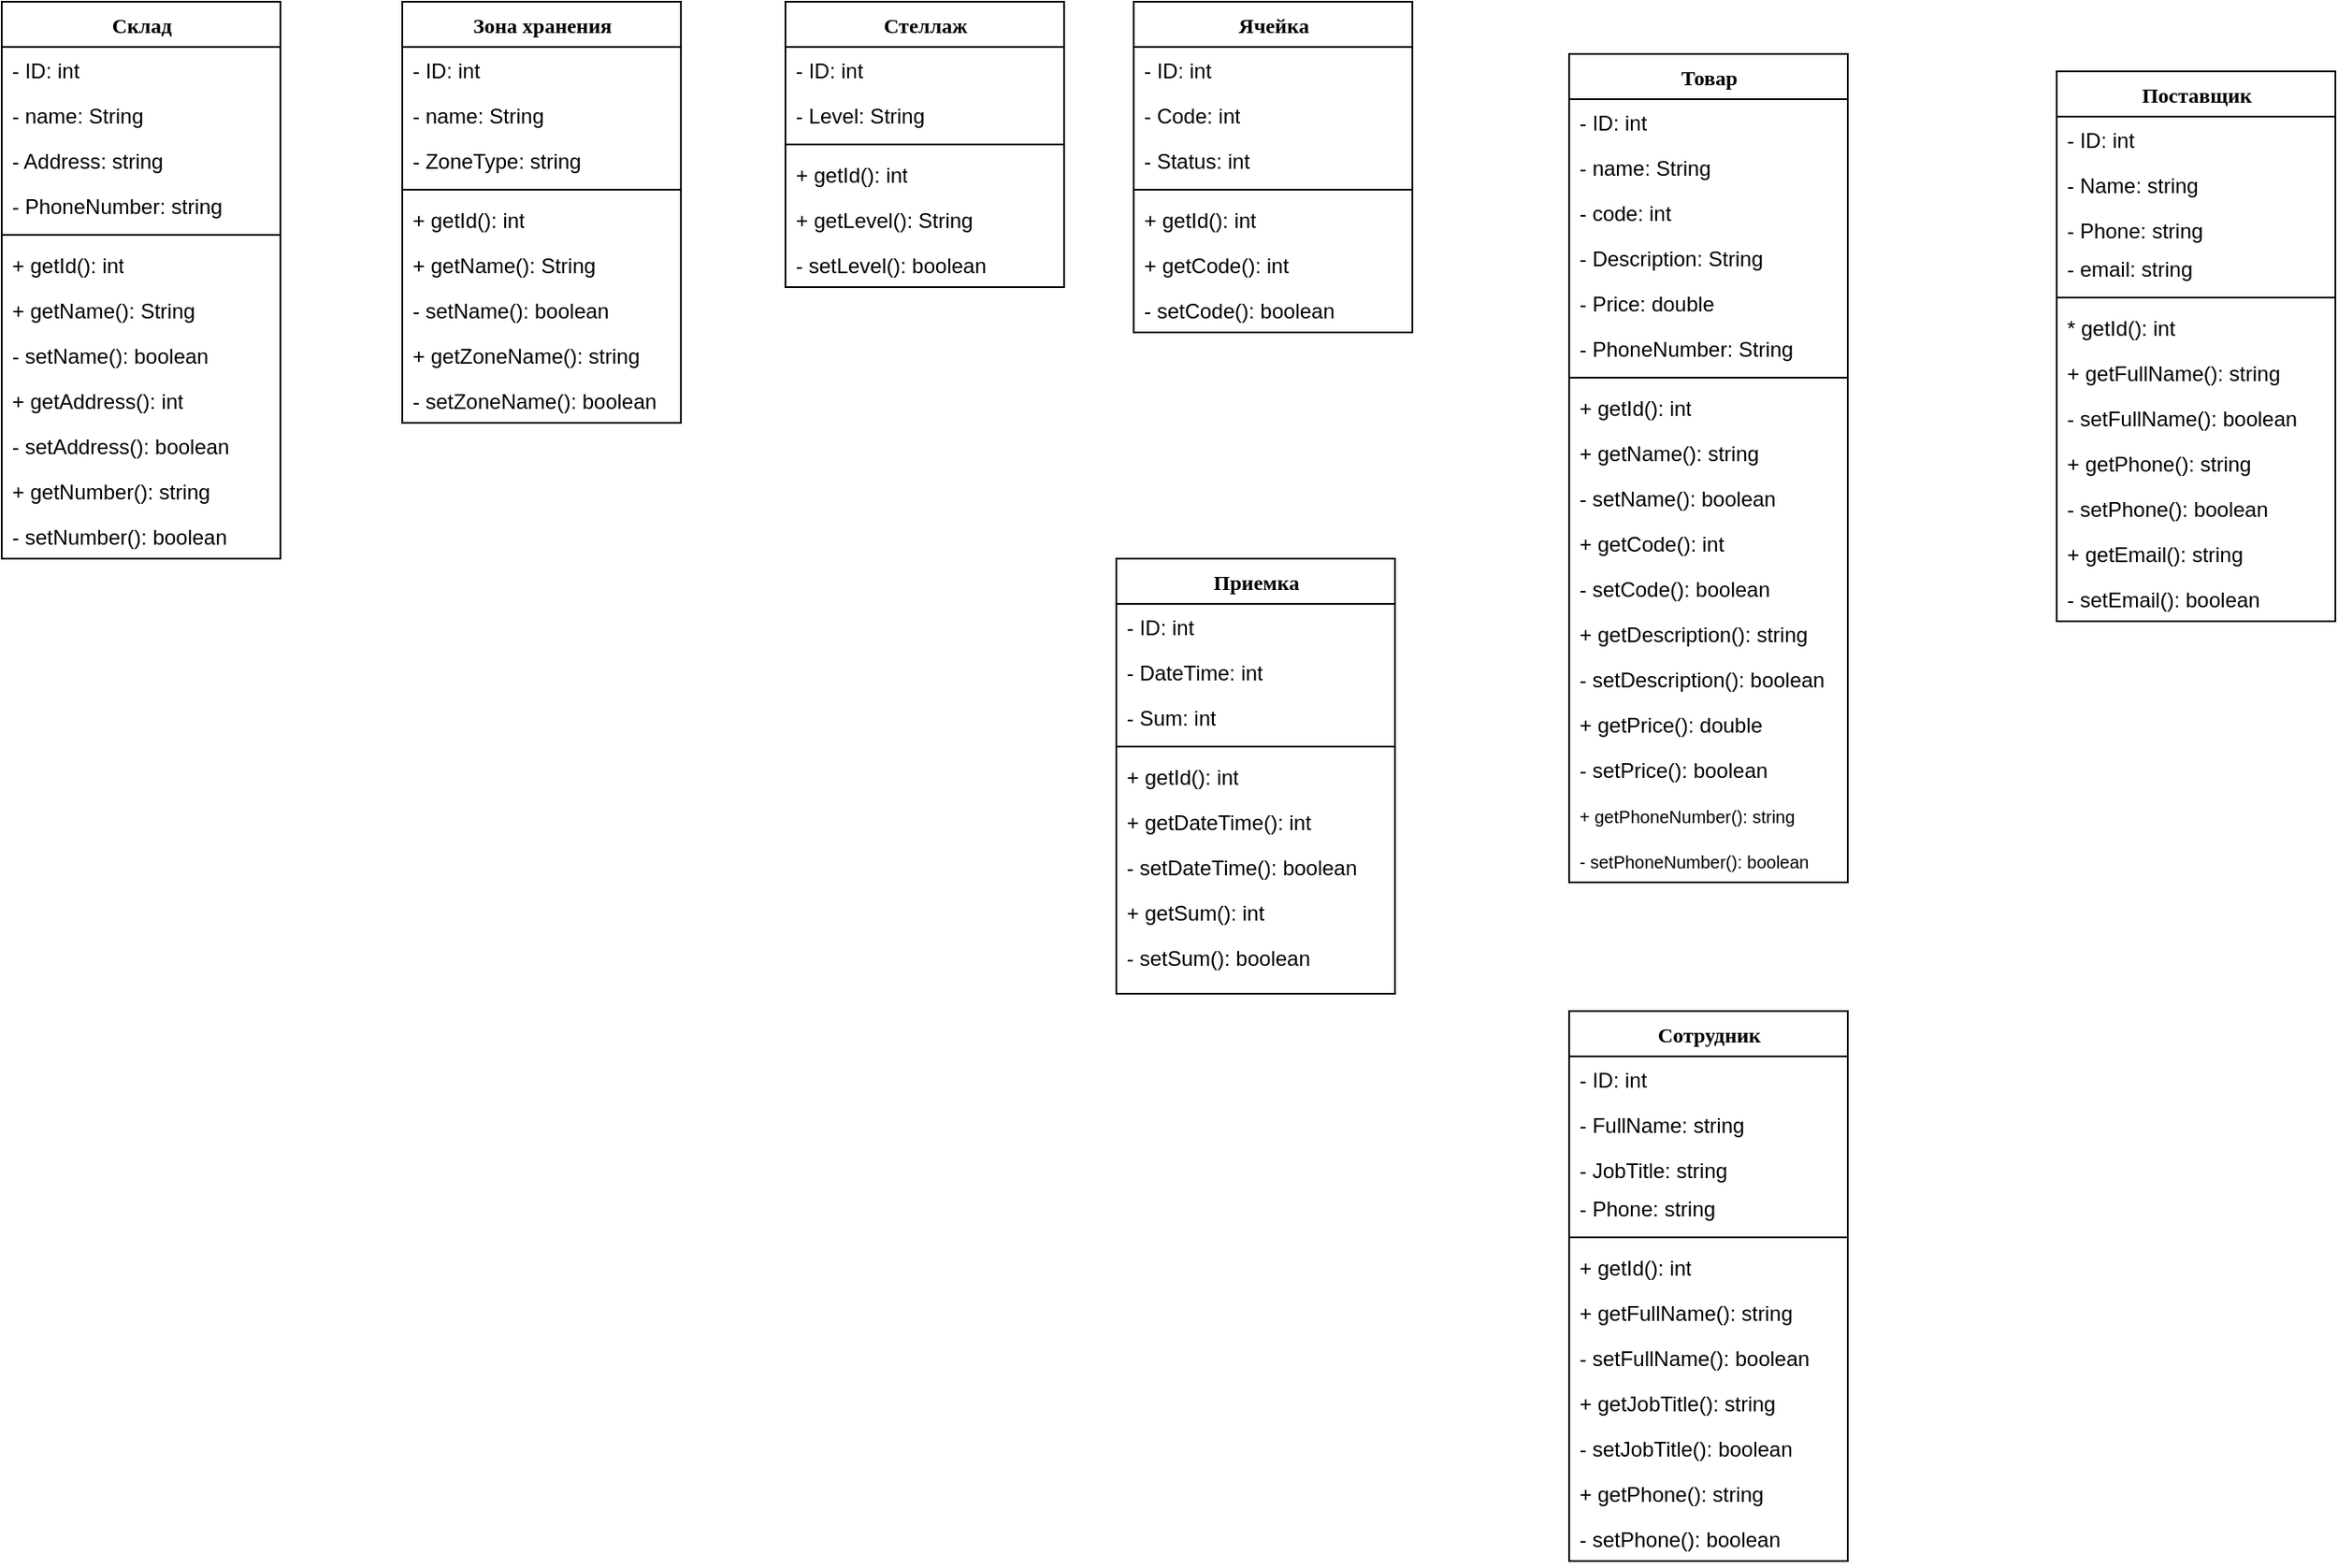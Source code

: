<mxfile version="26.2.15">
  <diagram name="Страница — 1" id="3ghYtr-XgIGCQJqOrIwb">
    <mxGraphModel dx="2253" dy="2018" grid="1" gridSize="10" guides="1" tooltips="1" connect="1" arrows="1" fold="1" page="1" pageScale="1" pageWidth="827" pageHeight="1169" math="0" shadow="0">
      <root>
        <mxCell id="0" />
        <mxCell id="1" parent="0" />
        <mxCell id="yNJMvUINN9gKa8gRCQvg-1" value="Склад" style="swimlane;html=1;fontStyle=1;align=center;verticalAlign=top;childLayout=stackLayout;horizontal=1;startSize=26;horizontalStack=0;resizeParent=1;resizeLast=0;collapsible=1;marginBottom=0;swimlaneFillColor=#ffffff;rounded=0;shadow=0;comic=0;labelBackgroundColor=none;strokeWidth=1;fillColor=none;fontFamily=Verdana;fontSize=12" parent="1" vertex="1">
          <mxGeometry x="-760" y="-280" width="160" height="320" as="geometry" />
        </mxCell>
        <mxCell id="yNJMvUINN9gKa8gRCQvg-2" value="- ID: int" style="text;html=1;strokeColor=none;fillColor=none;align=left;verticalAlign=top;spacingLeft=4;spacingRight=4;whiteSpace=wrap;overflow=hidden;rotatable=0;points=[[0,0.5],[1,0.5]];portConstraint=eastwest;" parent="yNJMvUINN9gKa8gRCQvg-1" vertex="1">
          <mxGeometry y="26" width="160" height="26" as="geometry" />
        </mxCell>
        <mxCell id="yNJMvUINN9gKa8gRCQvg-3" value="- name: String" style="text;html=1;strokeColor=none;fillColor=none;align=left;verticalAlign=top;spacingLeft=4;spacingRight=4;whiteSpace=wrap;overflow=hidden;rotatable=0;points=[[0,0.5],[1,0.5]];portConstraint=eastwest;" parent="yNJMvUINN9gKa8gRCQvg-1" vertex="1">
          <mxGeometry y="52" width="160" height="26" as="geometry" />
        </mxCell>
        <mxCell id="yNJMvUINN9gKa8gRCQvg-4" value="- Address: string" style="text;html=1;strokeColor=none;fillColor=none;align=left;verticalAlign=top;spacingLeft=4;spacingRight=4;whiteSpace=wrap;overflow=hidden;rotatable=0;points=[[0,0.5],[1,0.5]];portConstraint=eastwest;" parent="yNJMvUINN9gKa8gRCQvg-1" vertex="1">
          <mxGeometry y="78" width="160" height="26" as="geometry" />
        </mxCell>
        <mxCell id="yNJMvUINN9gKa8gRCQvg-5" value="- PhoneNumber: string" style="text;html=1;strokeColor=none;fillColor=none;align=left;verticalAlign=top;spacingLeft=4;spacingRight=4;whiteSpace=wrap;overflow=hidden;rotatable=0;points=[[0,0.5],[1,0.5]];portConstraint=eastwest;" parent="yNJMvUINN9gKa8gRCQvg-1" vertex="1">
          <mxGeometry y="104" width="160" height="26" as="geometry" />
        </mxCell>
        <mxCell id="yNJMvUINN9gKa8gRCQvg-6" value="" style="line;html=1;strokeWidth=1;fillColor=none;align=left;verticalAlign=middle;spacingTop=-1;spacingLeft=3;spacingRight=3;rotatable=0;labelPosition=right;points=[];portConstraint=eastwest;" parent="yNJMvUINN9gKa8gRCQvg-1" vertex="1">
          <mxGeometry y="130" width="160" height="8" as="geometry" />
        </mxCell>
        <mxCell id="yNJMvUINN9gKa8gRCQvg-7" value="+ getId(): int" style="text;html=1;strokeColor=none;fillColor=none;align=left;verticalAlign=top;spacingLeft=4;spacingRight=4;whiteSpace=wrap;overflow=hidden;rotatable=0;points=[[0,0.5],[1,0.5]];portConstraint=eastwest;" parent="yNJMvUINN9gKa8gRCQvg-1" vertex="1">
          <mxGeometry y="138" width="160" height="26" as="geometry" />
        </mxCell>
        <mxCell id="yNJMvUINN9gKa8gRCQvg-8" value="+ getName(): String" style="text;html=1;strokeColor=none;fillColor=none;align=left;verticalAlign=top;spacingLeft=4;spacingRight=4;whiteSpace=wrap;overflow=hidden;rotatable=0;points=[[0,0.5],[1,0.5]];portConstraint=eastwest;" parent="yNJMvUINN9gKa8gRCQvg-1" vertex="1">
          <mxGeometry y="164" width="160" height="26" as="geometry" />
        </mxCell>
        <mxCell id="yNJMvUINN9gKa8gRCQvg-9" value="- setName(): boolean" style="text;html=1;strokeColor=none;fillColor=none;align=left;verticalAlign=top;spacingLeft=4;spacingRight=4;whiteSpace=wrap;overflow=hidden;rotatable=0;points=[[0,0.5],[1,0.5]];portConstraint=eastwest;" parent="yNJMvUINN9gKa8gRCQvg-1" vertex="1">
          <mxGeometry y="190" width="160" height="26" as="geometry" />
        </mxCell>
        <mxCell id="yNJMvUINN9gKa8gRCQvg-10" value="+ getAddress&lt;span style=&quot;background-color: transparent; color: light-dark(rgb(0, 0, 0), rgb(255, 255, 255));&quot;&gt;(): int&lt;/span&gt;" style="text;html=1;strokeColor=none;fillColor=none;align=left;verticalAlign=top;spacingLeft=4;spacingRight=4;whiteSpace=wrap;overflow=hidden;rotatable=0;points=[[0,0.5],[1,0.5]];portConstraint=eastwest;" parent="yNJMvUINN9gKa8gRCQvg-1" vertex="1">
          <mxGeometry y="216" width="160" height="26" as="geometry" />
        </mxCell>
        <mxCell id="yNJMvUINN9gKa8gRCQvg-11" value="- setAddress(): boolean" style="text;html=1;strokeColor=none;fillColor=none;align=left;verticalAlign=top;spacingLeft=4;spacingRight=4;whiteSpace=wrap;overflow=hidden;rotatable=0;points=[[0,0.5],[1,0.5]];portConstraint=eastwest;" parent="yNJMvUINN9gKa8gRCQvg-1" vertex="1">
          <mxGeometry y="242" width="160" height="26" as="geometry" />
        </mxCell>
        <mxCell id="yNJMvUINN9gKa8gRCQvg-12" value="+ getNumber(): string&lt;span style=&quot;color: rgba(0, 0, 0, 0); font-family: monospace; font-size: 0px; text-wrap: nowrap;&quot;&gt;%3CmxGraphModel%3E%3Croot%3E%3CmxCell%20id%3D%220%22%2F%3E%3CmxCell%20id%3D%221%22%20parent%3D%220%22%2F%3E%3CmxCell%20id%3D%222%22%20value%3D%22%2B%20setCode()%3A%20boolean%22%20style%3D%22text%3Bhtml%3D1%3BstrokeColor%3Dnone%3BfillColor%3Dnone%3Balign%3Dleft%3BverticalAlign%3Dtop%3BspacingLeft%3D4%3BspacingRight%3D4%3BwhiteSpace%3Dwrap%3Boverflow%3Dhidden%3Brotatable%3D0%3Bpoints%3D%5B%5B0%2C0.5%5D%2C%5B1%2C0.5%5D%5D%3BportConstraint%3Deastwest%3B%22%20vertex%3D%221%22%20parent%3D%221%22%3E%3CmxGeometry%20x%3D%2290%22%20y%3D%22325%22%20width%3D%22160%22%20height%3D%2226%22%20as%3D%22geometry%22%2F%3E%3C%2FmxCell%3E%3C%2Froot%3E%3C%2FmxGraphModel%3E&lt;/span&gt;" style="text;html=1;strokeColor=none;fillColor=none;align=left;verticalAlign=top;spacingLeft=4;spacingRight=4;whiteSpace=wrap;overflow=hidden;rotatable=0;points=[[0,0.5],[1,0.5]];portConstraint=eastwest;" parent="yNJMvUINN9gKa8gRCQvg-1" vertex="1">
          <mxGeometry y="268" width="160" height="26" as="geometry" />
        </mxCell>
        <mxCell id="yNJMvUINN9gKa8gRCQvg-13" value="- setNumber&lt;span style=&quot;background-color: transparent; color: light-dark(rgb(0, 0, 0), rgb(255, 255, 255));&quot;&gt;(): boolean&lt;/span&gt;&lt;span style=&quot;background-color: transparent; text-wrap: nowrap; color: rgba(0, 0, 0, 0); font-family: monospace; font-size: 0px;&quot;&gt;%3CmxGraphModel%3E%3Croot%3E%3CmxCell%20id%3D%220%22%2F%3E%3CmxCell%20id%3D%221%22%20parent%3D%220%22%2F%3E%3CmxCell%20id%3D%222%22%20value%3D%22%2B%20setCode()%3A%20boolean%22%20style%3D%22text%3Bhtml%3D1%3BstrokeColor%3Dnone%3BfillColor%3Dnone%3Balign%3Dleft%3BverticalAlign%3Dtop%3BspacingLeft%3D4%3BspacingRight%3D4%3BwhiteSpace%3Dwrap%3Boverflow%3Dhidden%3Brotatable%3D0%3Bpoints%3D%5B%5B0%2C0.5%5D%2C%5B1%2C0.5%5D%5D%3BportConstraint%3Deastwest%3B%22%20vertex%3D%221%22%20parent%3D%221%22%3E%3CmxGeometry%20x%3D%2290%22%20y%3D%22325%22%20width%3D%22160%22%20height%3D%2226%22%20as%3D%22geometry%22%2F%3E%3C%2FmxCell%3E%3C%2Froot%3E%3C%2FmxGraphModel%3E&lt;/span&gt;" style="text;html=1;strokeColor=none;fillColor=none;align=left;verticalAlign=top;spacingLeft=4;spacingRight=4;whiteSpace=wrap;overflow=hidden;rotatable=0;points=[[0,0.5],[1,0.5]];portConstraint=eastwest;" parent="yNJMvUINN9gKa8gRCQvg-1" vertex="1">
          <mxGeometry y="294" width="160" height="26" as="geometry" />
        </mxCell>
        <mxCell id="yNJMvUINN9gKa8gRCQvg-15" value="Зона хранения" style="swimlane;html=1;fontStyle=1;align=center;verticalAlign=top;childLayout=stackLayout;horizontal=1;startSize=26;horizontalStack=0;resizeParent=1;resizeLast=0;collapsible=1;marginBottom=0;swimlaneFillColor=#ffffff;rounded=0;shadow=0;comic=0;labelBackgroundColor=none;strokeWidth=1;fillColor=none;fontFamily=Verdana;fontSize=12" parent="1" vertex="1">
          <mxGeometry x="-530" y="-280" width="160" height="242" as="geometry" />
        </mxCell>
        <mxCell id="yNJMvUINN9gKa8gRCQvg-16" value="- ID: int" style="text;html=1;strokeColor=none;fillColor=none;align=left;verticalAlign=top;spacingLeft=4;spacingRight=4;whiteSpace=wrap;overflow=hidden;rotatable=0;points=[[0,0.5],[1,0.5]];portConstraint=eastwest;" parent="yNJMvUINN9gKa8gRCQvg-15" vertex="1">
          <mxGeometry y="26" width="160" height="26" as="geometry" />
        </mxCell>
        <mxCell id="yNJMvUINN9gKa8gRCQvg-17" value="- name: String" style="text;html=1;strokeColor=none;fillColor=none;align=left;verticalAlign=top;spacingLeft=4;spacingRight=4;whiteSpace=wrap;overflow=hidden;rotatable=0;points=[[0,0.5],[1,0.5]];portConstraint=eastwest;" parent="yNJMvUINN9gKa8gRCQvg-15" vertex="1">
          <mxGeometry y="52" width="160" height="26" as="geometry" />
        </mxCell>
        <mxCell id="yNJMvUINN9gKa8gRCQvg-18" value="- ZoneType: string" style="text;html=1;strokeColor=none;fillColor=none;align=left;verticalAlign=top;spacingLeft=4;spacingRight=4;whiteSpace=wrap;overflow=hidden;rotatable=0;points=[[0,0.5],[1,0.5]];portConstraint=eastwest;" parent="yNJMvUINN9gKa8gRCQvg-15" vertex="1">
          <mxGeometry y="78" width="160" height="26" as="geometry" />
        </mxCell>
        <mxCell id="yNJMvUINN9gKa8gRCQvg-20" value="" style="line;html=1;strokeWidth=1;fillColor=none;align=left;verticalAlign=middle;spacingTop=-1;spacingLeft=3;spacingRight=3;rotatable=0;labelPosition=right;points=[];portConstraint=eastwest;" parent="yNJMvUINN9gKa8gRCQvg-15" vertex="1">
          <mxGeometry y="104" width="160" height="8" as="geometry" />
        </mxCell>
        <mxCell id="yNJMvUINN9gKa8gRCQvg-21" value="+ getId(): int" style="text;html=1;strokeColor=none;fillColor=none;align=left;verticalAlign=top;spacingLeft=4;spacingRight=4;whiteSpace=wrap;overflow=hidden;rotatable=0;points=[[0,0.5],[1,0.5]];portConstraint=eastwest;" parent="yNJMvUINN9gKa8gRCQvg-15" vertex="1">
          <mxGeometry y="112" width="160" height="26" as="geometry" />
        </mxCell>
        <mxCell id="yNJMvUINN9gKa8gRCQvg-22" value="+ getName(): String" style="text;html=1;strokeColor=none;fillColor=none;align=left;verticalAlign=top;spacingLeft=4;spacingRight=4;whiteSpace=wrap;overflow=hidden;rotatable=0;points=[[0,0.5],[1,0.5]];portConstraint=eastwest;" parent="yNJMvUINN9gKa8gRCQvg-15" vertex="1">
          <mxGeometry y="138" width="160" height="26" as="geometry" />
        </mxCell>
        <mxCell id="yNJMvUINN9gKa8gRCQvg-23" value="- setName(): boolean" style="text;html=1;strokeColor=none;fillColor=none;align=left;verticalAlign=top;spacingLeft=4;spacingRight=4;whiteSpace=wrap;overflow=hidden;rotatable=0;points=[[0,0.5],[1,0.5]];portConstraint=eastwest;" parent="yNJMvUINN9gKa8gRCQvg-15" vertex="1">
          <mxGeometry y="164" width="160" height="26" as="geometry" />
        </mxCell>
        <mxCell id="yNJMvUINN9gKa8gRCQvg-24" value="+ getZoneName&lt;span style=&quot;background-color: transparent; color: light-dark(rgb(0, 0, 0), rgb(255, 255, 255));&quot;&gt;(): string&lt;/span&gt;" style="text;html=1;strokeColor=none;fillColor=none;align=left;verticalAlign=top;spacingLeft=4;spacingRight=4;whiteSpace=wrap;overflow=hidden;rotatable=0;points=[[0,0.5],[1,0.5]];portConstraint=eastwest;" parent="yNJMvUINN9gKa8gRCQvg-15" vertex="1">
          <mxGeometry y="190" width="160" height="26" as="geometry" />
        </mxCell>
        <mxCell id="yNJMvUINN9gKa8gRCQvg-25" value="- setZoneName(): boolean" style="text;html=1;strokeColor=none;fillColor=none;align=left;verticalAlign=top;spacingLeft=4;spacingRight=4;whiteSpace=wrap;overflow=hidden;rotatable=0;points=[[0,0.5],[1,0.5]];portConstraint=eastwest;" parent="yNJMvUINN9gKa8gRCQvg-15" vertex="1">
          <mxGeometry y="216" width="160" height="26" as="geometry" />
        </mxCell>
        <mxCell id="yNJMvUINN9gKa8gRCQvg-28" value="Стеллаж" style="swimlane;html=1;fontStyle=1;align=center;verticalAlign=top;childLayout=stackLayout;horizontal=1;startSize=26;horizontalStack=0;resizeParent=1;resizeLast=0;collapsible=1;marginBottom=0;swimlaneFillColor=#ffffff;rounded=0;shadow=0;comic=0;labelBackgroundColor=none;strokeWidth=1;fillColor=none;fontFamily=Verdana;fontSize=12" parent="1" vertex="1">
          <mxGeometry x="-310" y="-280" width="160" height="164" as="geometry" />
        </mxCell>
        <mxCell id="yNJMvUINN9gKa8gRCQvg-29" value="- ID: int" style="text;html=1;strokeColor=none;fillColor=none;align=left;verticalAlign=top;spacingLeft=4;spacingRight=4;whiteSpace=wrap;overflow=hidden;rotatable=0;points=[[0,0.5],[1,0.5]];portConstraint=eastwest;" parent="yNJMvUINN9gKa8gRCQvg-28" vertex="1">
          <mxGeometry y="26" width="160" height="26" as="geometry" />
        </mxCell>
        <mxCell id="yNJMvUINN9gKa8gRCQvg-30" value="- Level: String" style="text;html=1;strokeColor=none;fillColor=none;align=left;verticalAlign=top;spacingLeft=4;spacingRight=4;whiteSpace=wrap;overflow=hidden;rotatable=0;points=[[0,0.5],[1,0.5]];portConstraint=eastwest;" parent="yNJMvUINN9gKa8gRCQvg-28" vertex="1">
          <mxGeometry y="52" width="160" height="26" as="geometry" />
        </mxCell>
        <mxCell id="yNJMvUINN9gKa8gRCQvg-33" value="" style="line;html=1;strokeWidth=1;fillColor=none;align=left;verticalAlign=middle;spacingTop=-1;spacingLeft=3;spacingRight=3;rotatable=0;labelPosition=right;points=[];portConstraint=eastwest;" parent="yNJMvUINN9gKa8gRCQvg-28" vertex="1">
          <mxGeometry y="78" width="160" height="8" as="geometry" />
        </mxCell>
        <mxCell id="yNJMvUINN9gKa8gRCQvg-34" value="+ getId(): int" style="text;html=1;strokeColor=none;fillColor=none;align=left;verticalAlign=top;spacingLeft=4;spacingRight=4;whiteSpace=wrap;overflow=hidden;rotatable=0;points=[[0,0.5],[1,0.5]];portConstraint=eastwest;" parent="yNJMvUINN9gKa8gRCQvg-28" vertex="1">
          <mxGeometry y="86" width="160" height="26" as="geometry" />
        </mxCell>
        <mxCell id="yNJMvUINN9gKa8gRCQvg-35" value="+ getLevel(): String" style="text;html=1;strokeColor=none;fillColor=none;align=left;verticalAlign=top;spacingLeft=4;spacingRight=4;whiteSpace=wrap;overflow=hidden;rotatable=0;points=[[0,0.5],[1,0.5]];portConstraint=eastwest;" parent="yNJMvUINN9gKa8gRCQvg-28" vertex="1">
          <mxGeometry y="112" width="160" height="26" as="geometry" />
        </mxCell>
        <mxCell id="yNJMvUINN9gKa8gRCQvg-36" value="- setLevel(): boolean" style="text;html=1;strokeColor=none;fillColor=none;align=left;verticalAlign=top;spacingLeft=4;spacingRight=4;whiteSpace=wrap;overflow=hidden;rotatable=0;points=[[0,0.5],[1,0.5]];portConstraint=eastwest;" parent="yNJMvUINN9gKa8gRCQvg-28" vertex="1">
          <mxGeometry y="138" width="160" height="26" as="geometry" />
        </mxCell>
        <mxCell id="yNJMvUINN9gKa8gRCQvg-41" value="Ячейка" style="swimlane;html=1;fontStyle=1;align=center;verticalAlign=top;childLayout=stackLayout;horizontal=1;startSize=26;horizontalStack=0;resizeParent=1;resizeLast=0;collapsible=1;marginBottom=0;swimlaneFillColor=#ffffff;rounded=0;shadow=0;comic=0;labelBackgroundColor=none;strokeWidth=1;fillColor=none;fontFamily=Verdana;fontSize=12" parent="1" vertex="1">
          <mxGeometry x="-110" y="-280" width="160" height="190" as="geometry" />
        </mxCell>
        <mxCell id="yNJMvUINN9gKa8gRCQvg-42" value="- ID: int" style="text;html=1;strokeColor=none;fillColor=none;align=left;verticalAlign=top;spacingLeft=4;spacingRight=4;whiteSpace=wrap;overflow=hidden;rotatable=0;points=[[0,0.5],[1,0.5]];portConstraint=eastwest;" parent="yNJMvUINN9gKa8gRCQvg-41" vertex="1">
          <mxGeometry y="26" width="160" height="26" as="geometry" />
        </mxCell>
        <mxCell id="yNJMvUINN9gKa8gRCQvg-43" value="- Code: int" style="text;html=1;strokeColor=none;fillColor=none;align=left;verticalAlign=top;spacingLeft=4;spacingRight=4;whiteSpace=wrap;overflow=hidden;rotatable=0;points=[[0,0.5],[1,0.5]];portConstraint=eastwest;" parent="yNJMvUINN9gKa8gRCQvg-41" vertex="1">
          <mxGeometry y="52" width="160" height="26" as="geometry" />
        </mxCell>
        <mxCell id="yNJMvUINN9gKa8gRCQvg-44" value="- Status: int" style="text;html=1;strokeColor=none;fillColor=none;align=left;verticalAlign=top;spacingLeft=4;spacingRight=4;whiteSpace=wrap;overflow=hidden;rotatable=0;points=[[0,0.5],[1,0.5]];portConstraint=eastwest;" parent="yNJMvUINN9gKa8gRCQvg-41" vertex="1">
          <mxGeometry y="78" width="160" height="26" as="geometry" />
        </mxCell>
        <mxCell id="yNJMvUINN9gKa8gRCQvg-46" value="" style="line;html=1;strokeWidth=1;fillColor=none;align=left;verticalAlign=middle;spacingTop=-1;spacingLeft=3;spacingRight=3;rotatable=0;labelPosition=right;points=[];portConstraint=eastwest;" parent="yNJMvUINN9gKa8gRCQvg-41" vertex="1">
          <mxGeometry y="104" width="160" height="8" as="geometry" />
        </mxCell>
        <mxCell id="yNJMvUINN9gKa8gRCQvg-47" value="+ getId(): int" style="text;html=1;strokeColor=none;fillColor=none;align=left;verticalAlign=top;spacingLeft=4;spacingRight=4;whiteSpace=wrap;overflow=hidden;rotatable=0;points=[[0,0.5],[1,0.5]];portConstraint=eastwest;" parent="yNJMvUINN9gKa8gRCQvg-41" vertex="1">
          <mxGeometry y="112" width="160" height="26" as="geometry" />
        </mxCell>
        <mxCell id="yNJMvUINN9gKa8gRCQvg-48" value="+ getCode(): int" style="text;html=1;strokeColor=none;fillColor=none;align=left;verticalAlign=top;spacingLeft=4;spacingRight=4;whiteSpace=wrap;overflow=hidden;rotatable=0;points=[[0,0.5],[1,0.5]];portConstraint=eastwest;" parent="yNJMvUINN9gKa8gRCQvg-41" vertex="1">
          <mxGeometry y="138" width="160" height="26" as="geometry" />
        </mxCell>
        <mxCell id="yNJMvUINN9gKa8gRCQvg-49" value="- setCode(): boolean" style="text;html=1;strokeColor=none;fillColor=none;align=left;verticalAlign=top;spacingLeft=4;spacingRight=4;whiteSpace=wrap;overflow=hidden;rotatable=0;points=[[0,0.5],[1,0.5]];portConstraint=eastwest;" parent="yNJMvUINN9gKa8gRCQvg-41" vertex="1">
          <mxGeometry y="164" width="160" height="26" as="geometry" />
        </mxCell>
        <mxCell id="yNJMvUINN9gKa8gRCQvg-54" value="Товар" style="swimlane;html=1;fontStyle=1;align=center;verticalAlign=top;childLayout=stackLayout;horizontal=1;startSize=26;horizontalStack=0;resizeParent=1;resizeLast=0;collapsible=1;marginBottom=0;swimlaneFillColor=#ffffff;rounded=0;shadow=0;comic=0;labelBackgroundColor=none;strokeWidth=1;fillColor=none;fontFamily=Verdana;fontSize=12" parent="1" vertex="1">
          <mxGeometry x="140" y="-250" width="160" height="476" as="geometry" />
        </mxCell>
        <mxCell id="yNJMvUINN9gKa8gRCQvg-55" value="- ID: int" style="text;html=1;strokeColor=none;fillColor=none;align=left;verticalAlign=top;spacingLeft=4;spacingRight=4;whiteSpace=wrap;overflow=hidden;rotatable=0;points=[[0,0.5],[1,0.5]];portConstraint=eastwest;" parent="yNJMvUINN9gKa8gRCQvg-54" vertex="1">
          <mxGeometry y="26" width="160" height="26" as="geometry" />
        </mxCell>
        <mxCell id="yNJMvUINN9gKa8gRCQvg-56" value="- name: String" style="text;html=1;strokeColor=none;fillColor=none;align=left;verticalAlign=top;spacingLeft=4;spacingRight=4;whiteSpace=wrap;overflow=hidden;rotatable=0;points=[[0,0.5],[1,0.5]];portConstraint=eastwest;" parent="yNJMvUINN9gKa8gRCQvg-54" vertex="1">
          <mxGeometry y="52" width="160" height="26" as="geometry" />
        </mxCell>
        <mxCell id="yNJMvUINN9gKa8gRCQvg-57" value="- code: int" style="text;html=1;strokeColor=none;fillColor=none;align=left;verticalAlign=top;spacingLeft=4;spacingRight=4;whiteSpace=wrap;overflow=hidden;rotatable=0;points=[[0,0.5],[1,0.5]];portConstraint=eastwest;" parent="yNJMvUINN9gKa8gRCQvg-54" vertex="1">
          <mxGeometry y="78" width="160" height="26" as="geometry" />
        </mxCell>
        <mxCell id="yNJMvUINN9gKa8gRCQvg-58" value="- Description: String" style="text;html=1;strokeColor=none;fillColor=none;align=left;verticalAlign=top;spacingLeft=4;spacingRight=4;whiteSpace=wrap;overflow=hidden;rotatable=0;points=[[0,0.5],[1,0.5]];portConstraint=eastwest;" parent="yNJMvUINN9gKa8gRCQvg-54" vertex="1">
          <mxGeometry y="104" width="160" height="26" as="geometry" />
        </mxCell>
        <mxCell id="yNJMvUINN9gKa8gRCQvg-60" value="- Price: double" style="text;html=1;strokeColor=none;fillColor=none;align=left;verticalAlign=top;spacingLeft=4;spacingRight=4;whiteSpace=wrap;overflow=hidden;rotatable=0;points=[[0,0.5],[1,0.5]];portConstraint=eastwest;" parent="yNJMvUINN9gKa8gRCQvg-54" vertex="1">
          <mxGeometry y="130" width="160" height="26" as="geometry" />
        </mxCell>
        <mxCell id="yNJMvUINN9gKa8gRCQvg-61" value="- PhoneNumber: String" style="text;html=1;strokeColor=none;fillColor=none;align=left;verticalAlign=top;spacingLeft=4;spacingRight=4;whiteSpace=wrap;overflow=hidden;rotatable=0;points=[[0,0.5],[1,0.5]];portConstraint=eastwest;" parent="yNJMvUINN9gKa8gRCQvg-54" vertex="1">
          <mxGeometry y="156" width="160" height="26" as="geometry" />
        </mxCell>
        <mxCell id="yNJMvUINN9gKa8gRCQvg-59" value="" style="line;html=1;strokeWidth=1;fillColor=none;align=left;verticalAlign=middle;spacingTop=-1;spacingLeft=3;spacingRight=3;rotatable=0;labelPosition=right;points=[];portConstraint=eastwest;" parent="yNJMvUINN9gKa8gRCQvg-54" vertex="1">
          <mxGeometry y="182" width="160" height="8" as="geometry" />
        </mxCell>
        <mxCell id="yNJMvUINN9gKa8gRCQvg-65" value="+ getId(): int&lt;span style=&quot;color: rgba(0, 0, 0, 0); font-family: monospace; font-size: 0px; text-wrap: nowrap;&quot;&gt;%3CmxGraphModel%3E%3Croot%3E%3CmxCell%20id%3D%220%22%2F%3E%3CmxCell%20id%3D%221%22%20parent%3D%220%22%2F%3E%3CmxCell%20id%3D%222%22%20value%3D%22%2B%20setCode()%3A%20boolean%22%20style%3D%22text%3Bhtml%3D1%3BstrokeColor%3Dnone%3BfillColor%3Dnone%3Balign%3Dleft%3BverticalAlign%3Dtop%3BspacingLeft%3D4%3BspacingRight%3D4%3BwhiteSpace%3Dwrap%3Boverflow%3Dhidden%3Brotatable%3D0%3Bpoints%3D%5B%5B0%2C0.5%5D%2C%5B1%2C0.5%5D%5D%3BportConstraint%3Deastwest%3B%22%20vertex%3D%221%22%20parent%3D%221%22%3E%3CmxGeometry%20x%3D%2290%22%20y%3D%22325%22%20width%3D%22160%22%20height%3D%2226%22%20as%3D%22geometry%22%2F%3E%3C%2FmxCell%3E%3C%2Froot%3E%3C%2FmxGraphModel%3E&lt;/span&gt;" style="text;html=1;strokeColor=none;fillColor=none;align=left;verticalAlign=top;spacingLeft=4;spacingRight=4;whiteSpace=wrap;overflow=hidden;rotatable=0;points=[[0,0.5],[1,0.5]];portConstraint=eastwest;" parent="yNJMvUINN9gKa8gRCQvg-54" vertex="1">
          <mxGeometry y="190" width="160" height="26" as="geometry" />
        </mxCell>
        <mxCell id="yNJMvUINN9gKa8gRCQvg-67" value="+ getName(): string&lt;span style=&quot;color: rgba(0, 0, 0, 0); font-family: monospace; font-size: 0px; text-wrap: nowrap;&quot;&gt;%3CmxGraphModel%3E%3Croot%3E%3CmxCell%20id%3D%220%22%2F%3E%3CmxCell%20id%3D%221%22%20parent%3D%220%22%2F%3E%3CmxCell%20id%3D%222%22%20value%3D%22%2B%20setCode()%3A%20boolean%22%20style%3D%22text%3Bhtml%3D1%3BstrokeColor%3Dnone%3BfillColor%3Dnone%3Balign%3Dleft%3BverticalAlign%3Dtop%3BspacingLeft%3D4%3BspacingRight%3D4%3BwhiteSpace%3Dwrap%3Boverflow%3Dhidden%3Brotatable%3D0%3Bpoints%3D%5B%5B0%2C0.5%5D%2C%5B1%2C0.5%5D%5D%3BportConstraint%3Deastwest%3B%22%20vertex%3D%221%22%20parent%3D%221%22%3E%3CmxGeometry%20x%3D%2290%22%20y%3D%22325%22%20width%3D%22160%22%20height%3D%2226%22%20as%3D%22geometry%22%2F%3E%3C%2FmxCell%3E%3C%2Froot%3E%3C%2FmxGraphModel%3E&lt;/span&gt;" style="text;html=1;strokeColor=none;fillColor=none;align=left;verticalAlign=top;spacingLeft=4;spacingRight=4;whiteSpace=wrap;overflow=hidden;rotatable=0;points=[[0,0.5],[1,0.5]];portConstraint=eastwest;" parent="yNJMvUINN9gKa8gRCQvg-54" vertex="1">
          <mxGeometry y="216" width="160" height="26" as="geometry" />
        </mxCell>
        <mxCell id="yNJMvUINN9gKa8gRCQvg-68" value="- setName(): boolean&lt;span style=&quot;color: rgba(0, 0, 0, 0); font-family: monospace; font-size: 0px; text-wrap: nowrap;&quot;&gt;%3CmxGraphModel%3E%3Croot%3E%3CmxCell%20id%3D%220%22%2F%3E%3CmxCell%20id%3D%221%22%20parent%3D%220%22%2F%3E%3CmxCell%20id%3D%222%22%20value%3D%22%2B%20setCode()%3A%20boolean%22%20style%3D%22text%3Bhtml%3D1%3BstrokeColor%3Dnone%3BfillColor%3Dnone%3Balign%3Dleft%3BverticalAlign%3Dtop%3BspacingLeft%3D4%3BspacingRight%3D4%3BwhiteSpace%3Dwrap%3Boverflow%3Dhidden%3Brotatable%3D0%3Bpoints%3D%5B%5B0%2C0.5%5D%2C%5B1%2C0.5%5D%5D%3BportConstraint%3Deastwest%3B%22%20vertex%3D%221%22%20parent%3D%221%22%3E%3CmxGeometry%20x%3D%2290%22%20y%3D%22325%22%20width%3D%22160%22%20height%3D%2226%22%20as%3D%22geometry%22%2F%3E%3C%2FmxCell%3E%3C%2Froot%3E%3C%2FmxGraphModel%3E&lt;/span&gt;" style="text;html=1;strokeColor=none;fillColor=none;align=left;verticalAlign=top;spacingLeft=4;spacingRight=4;whiteSpace=wrap;overflow=hidden;rotatable=0;points=[[0,0.5],[1,0.5]];portConstraint=eastwest;" parent="yNJMvUINN9gKa8gRCQvg-54" vertex="1">
          <mxGeometry y="242" width="160" height="26" as="geometry" />
        </mxCell>
        <mxCell id="yNJMvUINN9gKa8gRCQvg-69" value="+ getCode(): int&lt;span style=&quot;color: rgba(0, 0, 0, 0); font-family: monospace; font-size: 0px; text-wrap: nowrap;&quot;&gt;%3CmxGraphModel%3E%3Croot%3E%3CmxCell%20id%3D%220%22%2F%3E%3CmxCell%20id%3D%221%22%20parent%3D%220%22%2F%3E%3CmxCell%20id%3D%222%22%20value%3D%22%2B%20setCode()%3A%20boolean%22%20style%3D%22text%3Bhtml%3D1%3BstrokeColor%3Dnone%3BfillColor%3Dnone%3Balign%3Dleft%3BverticalAlign%3Dtop%3BspacingLeft%3D4%3BspacingRight%3D4%3BwhiteSpace%3Dwrap%3Boverflow%3Dhidden%3Brotatable%3D0%3Bpoints%3D%5B%5B0%2C0.5%5D%2C%5B1%2C0.5%5D%5D%3BportConstraint%3Deastwest%3B%22%20vertex%3D%221%22%20parent%3D%221%22%3E%3CmxGeometry%20x%3D%2290%22%20y%3D%22325%22%20width%3D%22160%22%20height%3D%2226%22%20as%3D%22geometry%22%2F%3E%3C%2FmxCell%3E%3C%2Froot%3E%3C%2FmxGraphModel%3E&lt;/span&gt;" style="text;html=1;strokeColor=none;fillColor=none;align=left;verticalAlign=top;spacingLeft=4;spacingRight=4;whiteSpace=wrap;overflow=hidden;rotatable=0;points=[[0,0.5],[1,0.5]];portConstraint=eastwest;" parent="yNJMvUINN9gKa8gRCQvg-54" vertex="1">
          <mxGeometry y="268" width="160" height="26" as="geometry" />
        </mxCell>
        <mxCell id="yNJMvUINN9gKa8gRCQvg-70" value="- setCode(): boolean&lt;span style=&quot;color: rgba(0, 0, 0, 0); font-family: monospace; font-size: 0px; text-wrap: nowrap;&quot;&gt;%3CmxGraphModel%3E%3Croot%3E%3CmxCell%20id%3D%220%22%2F%3E%3CmxCell%20id%3D%221%22%20parent%3D%220%22%2F%3E%3CmxCell%20id%3D%222%22%20value%3D%22%2B%20setCode()%3A%20boolean%22%20style%3D%22text%3Bhtml%3D1%3BstrokeColor%3Dnone%3BfillColor%3Dnone%3Balign%3Dleft%3BverticalAlign%3Dtop%3BspacingLeft%3D4%3BspacingRight%3D4%3BwhiteSpace%3Dwrap%3Boverflow%3Dhidden%3Brotatable%3D0%3Bpoints%3D%5B%5B0%2C0.5%5D%2C%5B1%2C0.5%5D%5D%3BportConstraint%3Deastwest%3B%22%20vertex%3D%221%22%20parent%3D%221%22%3E%3CmxGeometry%20x%3D%2290%22%20y%3D%22325%22%20width%3D%22160%22%20height%3D%2226%22%20as%3D%22geometry%22%2F%3E%3C%2FmxCell%3E%3C%2Froot%3E%3C%2FmxGraphModel%3E&lt;/span&gt;" style="text;html=1;strokeColor=none;fillColor=none;align=left;verticalAlign=top;spacingLeft=4;spacingRight=4;whiteSpace=wrap;overflow=hidden;rotatable=0;points=[[0,0.5],[1,0.5]];portConstraint=eastwest;" parent="yNJMvUINN9gKa8gRCQvg-54" vertex="1">
          <mxGeometry y="294" width="160" height="26" as="geometry" />
        </mxCell>
        <mxCell id="yNJMvUINN9gKa8gRCQvg-71" value="+ getDescription(): string&lt;span style=&quot;color: rgba(0, 0, 0, 0); font-family: monospace; font-size: 0px; text-wrap: nowrap;&quot;&gt;%3CmxGraphModel%3E%3Croot%3E%3CmxCell%20id%3D%220%22%2F%3E%3CmxCell%20id%3D%221%22%20parent%3D%220%22%2F%3E%3CmxCell%20id%3D%222%22%20value%3D%22%2B%20setCode()%3A%20boolean%22%20style%3D%22text%3Bhtml%3D1%3BstrokeColor%3Dnone%3BfillColor%3Dnone%3Balign%3Dleft%3BverticalAlign%3Dtop%3BspacingLeft%3D4%3BspacingRight%3D4%3BwhiteSpace%3Dwrap%3Boverflow%3Dhidden%3Brotatable%3D0%3Bpoints%3D%5B%5B0%2C0.5%5D%2C%5B1%2C0.5%5D%5D%3BportConstraint%3Deastwest%3B%22%20vertex%3D%221%22%20parent%3D%221%22%3E%3CmxGeometry%20x%3D%2290%22%20y%3D%22325%22%20width%3D%22160%22%20height%3D%2226%22%20as%3D%22geometry%22%2F%3E%3C%2FmxCell%3E%3C%2Froot%3E%3C%2FmxGraphModel%3E&lt;/span&gt;" style="text;html=1;strokeColor=none;fillColor=none;align=left;verticalAlign=top;spacingLeft=4;spacingRight=4;whiteSpace=wrap;overflow=hidden;rotatable=0;points=[[0,0.5],[1,0.5]];portConstraint=eastwest;" parent="yNJMvUINN9gKa8gRCQvg-54" vertex="1">
          <mxGeometry y="320" width="160" height="26" as="geometry" />
        </mxCell>
        <mxCell id="yNJMvUINN9gKa8gRCQvg-72" value="- setDescription(): boolean&lt;span style=&quot;color: rgba(0, 0, 0, 0); font-family: monospace; font-size: 0px; text-wrap: nowrap;&quot;&gt;%3CmxGraphModel%3E%3Croot%3E%3CmxCell%20id%3D%220%22%2F%3E%3CmxCell%20id%3D%221%22%20parent%3D%220%22%2F%3E%3CmxCell%20id%3D%222%22%20value%3D%22%2B%20setCode()%3A%20boolean%22%20style%3D%22text%3Bhtml%3D1%3BstrokeColor%3Dnone%3BfillColor%3Dnone%3Balign%3Dleft%3BverticalAlign%3Dtop%3BspacingLeft%3D4%3BspacingRight%3D4%3BwhiteSpace%3Dwrap%3Boverflow%3Dhidden%3Brotatable%3D0%3Bpoints%3D%5B%5B0%2C0.5%5D%2C%5B1%2C0.5%5D%5D%3BportConstraint%3Deastwest%3B%22%20vertex%3D%221%22%20parent%3D%221%22%3E%3CmxGeometry%20x%3D%2290%22%20y%3D%22325%22%20width%3D%22160%22%20height%3D%2226%22%20as%3D%22geometry%22%2F%3E%3C%2FmxCell%3E%3C%2Froot%3E%3C%2FmxGraphModel%3E&lt;/span&gt;" style="text;html=1;strokeColor=none;fillColor=none;align=left;verticalAlign=top;spacingLeft=4;spacingRight=4;whiteSpace=wrap;overflow=hidden;rotatable=0;points=[[0,0.5],[1,0.5]];portConstraint=eastwest;" parent="yNJMvUINN9gKa8gRCQvg-54" vertex="1">
          <mxGeometry y="346" width="160" height="26" as="geometry" />
        </mxCell>
        <mxCell id="yNJMvUINN9gKa8gRCQvg-73" value="+ getPrice(): double&lt;span style=&quot;color: rgba(0, 0, 0, 0); font-family: monospace; font-size: 0px; text-wrap: nowrap;&quot;&gt;%3CmxGraphModel%3E%3Croot%3E%3CmxCell%20id%3D%220%22%2F%3E%3CmxCell%20id%3D%221%22%20parent%3D%220%22%2F%3E%3CmxCell%20id%3D%222%22%20value%3D%22%2B%20setCode()%3A%20boolean%22%20style%3D%22text%3Bhtml%3D1%3BstrokeColor%3Dnone%3BfillColor%3Dnone%3Balign%3Dleft%3BverticalAlign%3Dtop%3BspacingLeft%3D4%3BspacingRight%3D4%3BwhiteSpace%3Dwrap%3Boverflow%3Dhidden%3Brotatable%3D0%3Bpoints%3D%5B%5B0%2C0.5%5D%2C%5B1%2C0.5%5D%5D%3BportConstraint%3Deastwest%3B%22%20vertex%3D%221%22%20parent%3D%221%22%3E%3CmxGeometry%20x%3D%2290%22%20y%3D%22325%22%20width%3D%22160%22%20height%3D%2226%22%20as%3D%22geometry%22%2F%3E%3C%2FmxCell%3E%3C%2Froot%3E%3C%2FmxGraphModel%3E&lt;/span&gt;" style="text;html=1;strokeColor=none;fillColor=none;align=left;verticalAlign=top;spacingLeft=4;spacingRight=4;whiteSpace=wrap;overflow=hidden;rotatable=0;points=[[0,0.5],[1,0.5]];portConstraint=eastwest;" parent="yNJMvUINN9gKa8gRCQvg-54" vertex="1">
          <mxGeometry y="372" width="160" height="26" as="geometry" />
        </mxCell>
        <mxCell id="yNJMvUINN9gKa8gRCQvg-74" value="- setPrice(): boolean&lt;span style=&quot;color: rgba(0, 0, 0, 0); font-family: monospace; font-size: 0px; text-wrap: nowrap;&quot;&gt;%3CmxGraphModel%3E%3Croot%3E%3CmxCell%20id%3D%220%22%2F%3E%3CmxCell%20id%3D%221%22%20parent%3D%220%22%2F%3E%3CmxCell%20id%3D%222%22%20value%3D%22%2B%20setCode()%3A%20boolean%22%20style%3D%22text%3Bhtml%3D1%3BstrokeColor%3Dnone%3BfillColor%3Dnone%3Balign%3Dleft%3BverticalAlign%3Dtop%3BspacingLeft%3D4%3BspacingRight%3D4%3BwhiteSpace%3Dwrap%3Boverflow%3Dhidden%3Brotatable%3D0%3Bpoints%3D%5B%5B0%2C0.5%5D%2C%5B1%2C0.5%5D%5D%3BportConstraint%3Deastwest%3B%22%20vertex%3D%221%22%20parent%3D%221%22%3E%3CmxGeometry%20x%3D%2290%22%20y%3D%22325%22%20width%3D%22160%22%20height%3D%2226%22%20as%3D%22geometry%22%2F%3E%3C%2FmxCell%3E%3C%2Froot%3E%3C%2FmxGraphModel%3E&lt;/span&gt;" style="text;html=1;strokeColor=none;fillColor=none;align=left;verticalAlign=top;spacingLeft=4;spacingRight=4;whiteSpace=wrap;overflow=hidden;rotatable=0;points=[[0,0.5],[1,0.5]];portConstraint=eastwest;" parent="yNJMvUINN9gKa8gRCQvg-54" vertex="1">
          <mxGeometry y="398" width="160" height="26" as="geometry" />
        </mxCell>
        <mxCell id="yNJMvUINN9gKa8gRCQvg-75" value="&lt;font style=&quot;font-size: 10px;&quot;&gt;+ getPhoneNumber(): string&lt;/font&gt;&lt;div&gt;&lt;font style=&quot;font-size: 10px;&quot;&gt;&lt;span style=&quot;color: rgba(0, 0, 0, 0); font-family: monospace; text-wrap: nowrap;&quot;&gt;raphModel%3E%3Croot%3E%3CmxCell%20id%3D%220%22%2F%3E%3CmxCell%20id%3D%221%22%20parent%3D%220%22%2F%3E%3CmxCell%20id%3D%222%22%20value%3D%22%2B%20setCode()%3A%20boolean%22%20style%3D%22text%3Bhtml%3D1%3BstrokeColor%3Dnone%3BfillColor%3Dnone%3Balign%3Dleft%3BverticalAlign%3Dtop%3BspacingLeft%3D4%3BspacingRight%3D4%3BwhiteSpace%3Dwrap%3Boverflow%3Dhidden%3Brotatable%3D0%3Bpoints%3D%5B%5B0%2C0.5%5D%2C%5B1%2C0.5%5D%5D%3BportConstraint%3Deastwest%3B%22%20vertex%3D%221%22%20parent%3D%221%22%3E%3CmxGeometry%20x%3D%2290%22%20y%3D%22325%22%20width%3D%22160%22%20height%3D%2226%22%20as%3D%22geometry%22%2F%3E%3C%2FmxCell%3E%3C%2Froot%3E%3C%2FmxGraphModel%3E&lt;/span&gt;&lt;/font&gt;&lt;/div&gt;" style="text;html=1;strokeColor=none;fillColor=none;align=left;verticalAlign=top;spacingLeft=4;spacingRight=4;whiteSpace=wrap;overflow=hidden;rotatable=0;points=[[0,0.5],[1,0.5]];portConstraint=eastwest;" parent="yNJMvUINN9gKa8gRCQvg-54" vertex="1">
          <mxGeometry y="424" width="160" height="26" as="geometry" />
        </mxCell>
        <mxCell id="yNJMvUINN9gKa8gRCQvg-77" value="&lt;font style=&quot;font-size: 10px;&quot;&gt;- setPhoneNumber(): boolean&lt;/font&gt;&lt;div&gt;&lt;font style=&quot;font-size: 10px;&quot;&gt;&lt;span style=&quot;color: rgba(0, 0, 0, 0); font-family: monospace; text-wrap: nowrap;&quot;&gt;raphModel%3E%3Croot%3E%3CmxCell%20id%3D%220%22%2F%3E%3CmxCell%20id%3D%221%22%20parent%3D%220%22%2F%3E%3CmxCell%20id%3D%222%22%20value%3D%22%2B%20setCode()%3A%20boolean%22%20style%3D%22text%3Bhtml%3D1%3BstrokeColor%3Dnone%3BfillColor%3Dnone%3Balign%3Dleft%3BverticalAlign%3Dtop%3BspacingLeft%3D4%3BspacingRight%3D4%3BwhiteSpace%3Dwrap%3Boverflow%3Dhidden%3Brotatable%3D0%3Bpoints%3D%5B%5B0%2C0.5%5D%2C%5B1%2C0.5%5D%5D%3BportConstraint%3Deastwest%3B%22%20vertex%3D%221%22%20parent%3D%221%22%3E%3CmxGeometry%20x%3D%2290%22%20y%3D%22325%22%20width%3D%22160%22%20height%3D%2226%22%20as%3D%22geometry%22%2F%3E%3C%2FmxCell%3E%3C%2Froot%3E%3C%2FmxGraphModel%3E&lt;/span&gt;&lt;/font&gt;&lt;/div&gt;" style="text;html=1;strokeColor=none;fillColor=none;align=left;verticalAlign=top;spacingLeft=4;spacingRight=4;whiteSpace=wrap;overflow=hidden;rotatable=0;points=[[0,0.5],[1,0.5]];portConstraint=eastwest;" parent="yNJMvUINN9gKa8gRCQvg-54" vertex="1">
          <mxGeometry y="450" width="160" height="26" as="geometry" />
        </mxCell>
        <mxCell id="yNJMvUINN9gKa8gRCQvg-80" value="Приемка" style="swimlane;html=1;fontStyle=1;align=center;verticalAlign=top;childLayout=stackLayout;horizontal=1;startSize=26;horizontalStack=0;resizeParent=1;resizeLast=0;collapsible=1;marginBottom=0;swimlaneFillColor=#ffffff;rounded=0;shadow=0;comic=0;labelBackgroundColor=none;strokeWidth=1;fillColor=none;fontFamily=Verdana;fontSize=12" parent="1" vertex="1">
          <mxGeometry x="-120" y="40" width="160" height="250" as="geometry" />
        </mxCell>
        <mxCell id="yNJMvUINN9gKa8gRCQvg-81" value="- ID: int" style="text;html=1;strokeColor=none;fillColor=none;align=left;verticalAlign=top;spacingLeft=4;spacingRight=4;whiteSpace=wrap;overflow=hidden;rotatable=0;points=[[0,0.5],[1,0.5]];portConstraint=eastwest;" parent="yNJMvUINN9gKa8gRCQvg-80" vertex="1">
          <mxGeometry y="26" width="160" height="26" as="geometry" />
        </mxCell>
        <mxCell id="yNJMvUINN9gKa8gRCQvg-82" value="- DateTime: int" style="text;html=1;strokeColor=none;fillColor=none;align=left;verticalAlign=top;spacingLeft=4;spacingRight=4;whiteSpace=wrap;overflow=hidden;rotatable=0;points=[[0,0.5],[1,0.5]];portConstraint=eastwest;" parent="yNJMvUINN9gKa8gRCQvg-80" vertex="1">
          <mxGeometry y="52" width="160" height="26" as="geometry" />
        </mxCell>
        <mxCell id="yNJMvUINN9gKa8gRCQvg-83" value="- Sum: int" style="text;html=1;strokeColor=none;fillColor=none;align=left;verticalAlign=top;spacingLeft=4;spacingRight=4;whiteSpace=wrap;overflow=hidden;rotatable=0;points=[[0,0.5],[1,0.5]];portConstraint=eastwest;" parent="yNJMvUINN9gKa8gRCQvg-80" vertex="1">
          <mxGeometry y="78" width="160" height="26" as="geometry" />
        </mxCell>
        <mxCell id="yNJMvUINN9gKa8gRCQvg-84" value="" style="line;html=1;strokeWidth=1;fillColor=none;align=left;verticalAlign=middle;spacingTop=-1;spacingLeft=3;spacingRight=3;rotatable=0;labelPosition=right;points=[];portConstraint=eastwest;" parent="yNJMvUINN9gKa8gRCQvg-80" vertex="1">
          <mxGeometry y="104" width="160" height="8" as="geometry" />
        </mxCell>
        <mxCell id="yNJMvUINN9gKa8gRCQvg-85" value="+ getId(): int" style="text;html=1;strokeColor=none;fillColor=none;align=left;verticalAlign=top;spacingLeft=4;spacingRight=4;whiteSpace=wrap;overflow=hidden;rotatable=0;points=[[0,0.5],[1,0.5]];portConstraint=eastwest;" parent="yNJMvUINN9gKa8gRCQvg-80" vertex="1">
          <mxGeometry y="112" width="160" height="26" as="geometry" />
        </mxCell>
        <mxCell id="yNJMvUINN9gKa8gRCQvg-86" value="+ getDateTime(): int" style="text;html=1;strokeColor=none;fillColor=none;align=left;verticalAlign=top;spacingLeft=4;spacingRight=4;whiteSpace=wrap;overflow=hidden;rotatable=0;points=[[0,0.5],[1,0.5]];portConstraint=eastwest;" parent="yNJMvUINN9gKa8gRCQvg-80" vertex="1">
          <mxGeometry y="138" width="160" height="26" as="geometry" />
        </mxCell>
        <mxCell id="yNJMvUINN9gKa8gRCQvg-87" value="- setDateTime(): boolean" style="text;html=1;strokeColor=none;fillColor=none;align=left;verticalAlign=top;spacingLeft=4;spacingRight=4;whiteSpace=wrap;overflow=hidden;rotatable=0;points=[[0,0.5],[1,0.5]];portConstraint=eastwest;" parent="yNJMvUINN9gKa8gRCQvg-80" vertex="1">
          <mxGeometry y="164" width="160" height="26" as="geometry" />
        </mxCell>
        <mxCell id="yNJMvUINN9gKa8gRCQvg-88" value="+ getSum(): int" style="text;html=1;strokeColor=none;fillColor=none;align=left;verticalAlign=top;spacingLeft=4;spacingRight=4;whiteSpace=wrap;overflow=hidden;rotatable=0;points=[[0,0.5],[1,0.5]];portConstraint=eastwest;" parent="yNJMvUINN9gKa8gRCQvg-80" vertex="1">
          <mxGeometry y="190" width="160" height="26" as="geometry" />
        </mxCell>
        <mxCell id="yNJMvUINN9gKa8gRCQvg-89" value="- setSum(): boolean" style="text;html=1;strokeColor=none;fillColor=none;align=left;verticalAlign=top;spacingLeft=4;spacingRight=4;whiteSpace=wrap;overflow=hidden;rotatable=0;points=[[0,0.5],[1,0.5]];portConstraint=eastwest;" parent="yNJMvUINN9gKa8gRCQvg-80" vertex="1">
          <mxGeometry y="216" width="160" height="26" as="geometry" />
        </mxCell>
        <mxCell id="yNJMvUINN9gKa8gRCQvg-90" value="Сотрудник" style="swimlane;html=1;fontStyle=1;align=center;verticalAlign=top;childLayout=stackLayout;horizontal=1;startSize=26;horizontalStack=0;resizeParent=1;resizeLast=0;collapsible=1;marginBottom=0;swimlaneFillColor=#ffffff;rounded=0;shadow=0;comic=0;labelBackgroundColor=none;strokeWidth=1;fillColor=none;fontFamily=Verdana;fontSize=12" parent="1" vertex="1">
          <mxGeometry x="140" y="300" width="160" height="316" as="geometry" />
        </mxCell>
        <mxCell id="yNJMvUINN9gKa8gRCQvg-91" value="- ID: int" style="text;html=1;strokeColor=none;fillColor=none;align=left;verticalAlign=top;spacingLeft=4;spacingRight=4;whiteSpace=wrap;overflow=hidden;rotatable=0;points=[[0,0.5],[1,0.5]];portConstraint=eastwest;" parent="yNJMvUINN9gKa8gRCQvg-90" vertex="1">
          <mxGeometry y="26" width="160" height="26" as="geometry" />
        </mxCell>
        <mxCell id="yNJMvUINN9gKa8gRCQvg-92" value="- FullName: string" style="text;html=1;strokeColor=none;fillColor=none;align=left;verticalAlign=top;spacingLeft=4;spacingRight=4;whiteSpace=wrap;overflow=hidden;rotatable=0;points=[[0,0.5],[1,0.5]];portConstraint=eastwest;" parent="yNJMvUINN9gKa8gRCQvg-90" vertex="1">
          <mxGeometry y="52" width="160" height="26" as="geometry" />
        </mxCell>
        <mxCell id="yNJMvUINN9gKa8gRCQvg-93" value="- JobTitle: string" style="text;html=1;strokeColor=none;fillColor=none;align=left;verticalAlign=top;spacingLeft=4;spacingRight=4;whiteSpace=wrap;overflow=hidden;rotatable=0;points=[[0,0.5],[1,0.5]];portConstraint=eastwest;" parent="yNJMvUINN9gKa8gRCQvg-90" vertex="1">
          <mxGeometry y="78" width="160" height="22" as="geometry" />
        </mxCell>
        <mxCell id="yNJMvUINN9gKa8gRCQvg-97" value="- Phone: string" style="text;html=1;strokeColor=none;fillColor=none;align=left;verticalAlign=top;spacingLeft=4;spacingRight=4;whiteSpace=wrap;overflow=hidden;rotatable=0;points=[[0,0.5],[1,0.5]];portConstraint=eastwest;" parent="yNJMvUINN9gKa8gRCQvg-90" vertex="1">
          <mxGeometry y="100" width="160" height="26" as="geometry" />
        </mxCell>
        <mxCell id="yNJMvUINN9gKa8gRCQvg-94" value="" style="line;html=1;strokeWidth=1;fillColor=none;align=left;verticalAlign=middle;spacingTop=-1;spacingLeft=3;spacingRight=3;rotatable=0;labelPosition=right;points=[];portConstraint=eastwest;" parent="yNJMvUINN9gKa8gRCQvg-90" vertex="1">
          <mxGeometry y="126" width="160" height="8" as="geometry" />
        </mxCell>
        <mxCell id="yNJMvUINN9gKa8gRCQvg-99" value="+ getId(): int" style="text;html=1;strokeColor=none;fillColor=none;align=left;verticalAlign=top;spacingLeft=4;spacingRight=4;whiteSpace=wrap;overflow=hidden;rotatable=0;points=[[0,0.5],[1,0.5]];portConstraint=eastwest;" parent="yNJMvUINN9gKa8gRCQvg-90" vertex="1">
          <mxGeometry y="134" width="160" height="26" as="geometry" />
        </mxCell>
        <mxCell id="yNJMvUINN9gKa8gRCQvg-95" value="+ getFullName(): string" style="text;html=1;strokeColor=none;fillColor=none;align=left;verticalAlign=top;spacingLeft=4;spacingRight=4;whiteSpace=wrap;overflow=hidden;rotatable=0;points=[[0,0.5],[1,0.5]];portConstraint=eastwest;" parent="yNJMvUINN9gKa8gRCQvg-90" vertex="1">
          <mxGeometry y="160" width="160" height="26" as="geometry" />
        </mxCell>
        <mxCell id="yNJMvUINN9gKa8gRCQvg-100" value="- setFullName(): boolean" style="text;html=1;strokeColor=none;fillColor=none;align=left;verticalAlign=top;spacingLeft=4;spacingRight=4;whiteSpace=wrap;overflow=hidden;rotatable=0;points=[[0,0.5],[1,0.5]];portConstraint=eastwest;" parent="yNJMvUINN9gKa8gRCQvg-90" vertex="1">
          <mxGeometry y="186" width="160" height="26" as="geometry" />
        </mxCell>
        <mxCell id="yNJMvUINN9gKa8gRCQvg-101" value="+ getJobTitle(): string" style="text;html=1;strokeColor=none;fillColor=none;align=left;verticalAlign=top;spacingLeft=4;spacingRight=4;whiteSpace=wrap;overflow=hidden;rotatable=0;points=[[0,0.5],[1,0.5]];portConstraint=eastwest;" parent="yNJMvUINN9gKa8gRCQvg-90" vertex="1">
          <mxGeometry y="212" width="160" height="26" as="geometry" />
        </mxCell>
        <mxCell id="yNJMvUINN9gKa8gRCQvg-102" value="- setJobTitle(): boolean" style="text;html=1;strokeColor=none;fillColor=none;align=left;verticalAlign=top;spacingLeft=4;spacingRight=4;whiteSpace=wrap;overflow=hidden;rotatable=0;points=[[0,0.5],[1,0.5]];portConstraint=eastwest;" parent="yNJMvUINN9gKa8gRCQvg-90" vertex="1">
          <mxGeometry y="238" width="160" height="26" as="geometry" />
        </mxCell>
        <mxCell id="yNJMvUINN9gKa8gRCQvg-103" value="+ getPhone(): string" style="text;html=1;strokeColor=none;fillColor=none;align=left;verticalAlign=top;spacingLeft=4;spacingRight=4;whiteSpace=wrap;overflow=hidden;rotatable=0;points=[[0,0.5],[1,0.5]];portConstraint=eastwest;" parent="yNJMvUINN9gKa8gRCQvg-90" vertex="1">
          <mxGeometry y="264" width="160" height="26" as="geometry" />
        </mxCell>
        <mxCell id="yNJMvUINN9gKa8gRCQvg-104" value="- setPhone(): boolean" style="text;html=1;strokeColor=none;fillColor=none;align=left;verticalAlign=top;spacingLeft=4;spacingRight=4;whiteSpace=wrap;overflow=hidden;rotatable=0;points=[[0,0.5],[1,0.5]];portConstraint=eastwest;" parent="yNJMvUINN9gKa8gRCQvg-90" vertex="1">
          <mxGeometry y="290" width="160" height="26" as="geometry" />
        </mxCell>
        <mxCell id="yNJMvUINN9gKa8gRCQvg-105" value="Поставщик" style="swimlane;html=1;fontStyle=1;align=center;verticalAlign=top;childLayout=stackLayout;horizontal=1;startSize=26;horizontalStack=0;resizeParent=1;resizeLast=0;collapsible=1;marginBottom=0;swimlaneFillColor=#ffffff;rounded=0;shadow=0;comic=0;labelBackgroundColor=none;strokeWidth=1;fillColor=none;fontFamily=Verdana;fontSize=12" parent="1" vertex="1">
          <mxGeometry x="420" y="-240" width="160" height="316" as="geometry" />
        </mxCell>
        <mxCell id="yNJMvUINN9gKa8gRCQvg-106" value="- ID: int" style="text;html=1;strokeColor=none;fillColor=none;align=left;verticalAlign=top;spacingLeft=4;spacingRight=4;whiteSpace=wrap;overflow=hidden;rotatable=0;points=[[0,0.5],[1,0.5]];portConstraint=eastwest;" parent="yNJMvUINN9gKa8gRCQvg-105" vertex="1">
          <mxGeometry y="26" width="160" height="26" as="geometry" />
        </mxCell>
        <mxCell id="yNJMvUINN9gKa8gRCQvg-107" value="- Name: string" style="text;html=1;strokeColor=none;fillColor=none;align=left;verticalAlign=top;spacingLeft=4;spacingRight=4;whiteSpace=wrap;overflow=hidden;rotatable=0;points=[[0,0.5],[1,0.5]];portConstraint=eastwest;" parent="yNJMvUINN9gKa8gRCQvg-105" vertex="1">
          <mxGeometry y="52" width="160" height="26" as="geometry" />
        </mxCell>
        <mxCell id="yNJMvUINN9gKa8gRCQvg-108" value="- Phone: string" style="text;html=1;strokeColor=none;fillColor=none;align=left;verticalAlign=top;spacingLeft=4;spacingRight=4;whiteSpace=wrap;overflow=hidden;rotatable=0;points=[[0,0.5],[1,0.5]];portConstraint=eastwest;" parent="yNJMvUINN9gKa8gRCQvg-105" vertex="1">
          <mxGeometry y="78" width="160" height="22" as="geometry" />
        </mxCell>
        <mxCell id="yNJMvUINN9gKa8gRCQvg-109" value="- email: string" style="text;html=1;strokeColor=none;fillColor=none;align=left;verticalAlign=top;spacingLeft=4;spacingRight=4;whiteSpace=wrap;overflow=hidden;rotatable=0;points=[[0,0.5],[1,0.5]];portConstraint=eastwest;" parent="yNJMvUINN9gKa8gRCQvg-105" vertex="1">
          <mxGeometry y="100" width="160" height="26" as="geometry" />
        </mxCell>
        <mxCell id="yNJMvUINN9gKa8gRCQvg-110" value="" style="line;html=1;strokeWidth=1;fillColor=none;align=left;verticalAlign=middle;spacingTop=-1;spacingLeft=3;spacingRight=3;rotatable=0;labelPosition=right;points=[];portConstraint=eastwest;" parent="yNJMvUINN9gKa8gRCQvg-105" vertex="1">
          <mxGeometry y="126" width="160" height="8" as="geometry" />
        </mxCell>
        <mxCell id="yNJMvUINN9gKa8gRCQvg-111" value="* getId(): int" style="text;html=1;strokeColor=none;fillColor=none;align=left;verticalAlign=top;spacingLeft=4;spacingRight=4;whiteSpace=wrap;overflow=hidden;rotatable=0;points=[[0,0.5],[1,0.5]];portConstraint=eastwest;" parent="yNJMvUINN9gKa8gRCQvg-105" vertex="1">
          <mxGeometry y="134" width="160" height="26" as="geometry" />
        </mxCell>
        <mxCell id="yNJMvUINN9gKa8gRCQvg-112" value="+ getFullName(): string" style="text;html=1;strokeColor=none;fillColor=none;align=left;verticalAlign=top;spacingLeft=4;spacingRight=4;whiteSpace=wrap;overflow=hidden;rotatable=0;points=[[0,0.5],[1,0.5]];portConstraint=eastwest;" parent="yNJMvUINN9gKa8gRCQvg-105" vertex="1">
          <mxGeometry y="160" width="160" height="26" as="geometry" />
        </mxCell>
        <mxCell id="yNJMvUINN9gKa8gRCQvg-113" value="- setFullName(): boolean" style="text;html=1;strokeColor=none;fillColor=none;align=left;verticalAlign=top;spacingLeft=4;spacingRight=4;whiteSpace=wrap;overflow=hidden;rotatable=0;points=[[0,0.5],[1,0.5]];portConstraint=eastwest;" parent="yNJMvUINN9gKa8gRCQvg-105" vertex="1">
          <mxGeometry y="186" width="160" height="26" as="geometry" />
        </mxCell>
        <mxCell id="yNJMvUINN9gKa8gRCQvg-114" value="+ getPhone(): string" style="text;html=1;strokeColor=none;fillColor=none;align=left;verticalAlign=top;spacingLeft=4;spacingRight=4;whiteSpace=wrap;overflow=hidden;rotatable=0;points=[[0,0.5],[1,0.5]];portConstraint=eastwest;" parent="yNJMvUINN9gKa8gRCQvg-105" vertex="1">
          <mxGeometry y="212" width="160" height="26" as="geometry" />
        </mxCell>
        <mxCell id="yNJMvUINN9gKa8gRCQvg-115" value="- setPhone(): boolean" style="text;html=1;strokeColor=none;fillColor=none;align=left;verticalAlign=top;spacingLeft=4;spacingRight=4;whiteSpace=wrap;overflow=hidden;rotatable=0;points=[[0,0.5],[1,0.5]];portConstraint=eastwest;" parent="yNJMvUINN9gKa8gRCQvg-105" vertex="1">
          <mxGeometry y="238" width="160" height="26" as="geometry" />
        </mxCell>
        <mxCell id="yNJMvUINN9gKa8gRCQvg-116" value="+ getEmail(): string" style="text;html=1;strokeColor=none;fillColor=none;align=left;verticalAlign=top;spacingLeft=4;spacingRight=4;whiteSpace=wrap;overflow=hidden;rotatable=0;points=[[0,0.5],[1,0.5]];portConstraint=eastwest;" parent="yNJMvUINN9gKa8gRCQvg-105" vertex="1">
          <mxGeometry y="264" width="160" height="26" as="geometry" />
        </mxCell>
        <mxCell id="yNJMvUINN9gKa8gRCQvg-117" value="-&lt;span style=&quot;background-color: transparent; color: light-dark(rgb(0, 0, 0), rgb(255, 255, 255));&quot;&gt;&amp;nbsp;setEmail(): boolean&lt;/span&gt;" style="text;html=1;strokeColor=none;fillColor=none;align=left;verticalAlign=top;spacingLeft=4;spacingRight=4;whiteSpace=wrap;overflow=hidden;rotatable=0;points=[[0,0.5],[1,0.5]];portConstraint=eastwest;" parent="yNJMvUINN9gKa8gRCQvg-105" vertex="1">
          <mxGeometry y="290" width="160" height="26" as="geometry" />
        </mxCell>
      </root>
    </mxGraphModel>
  </diagram>
</mxfile>
